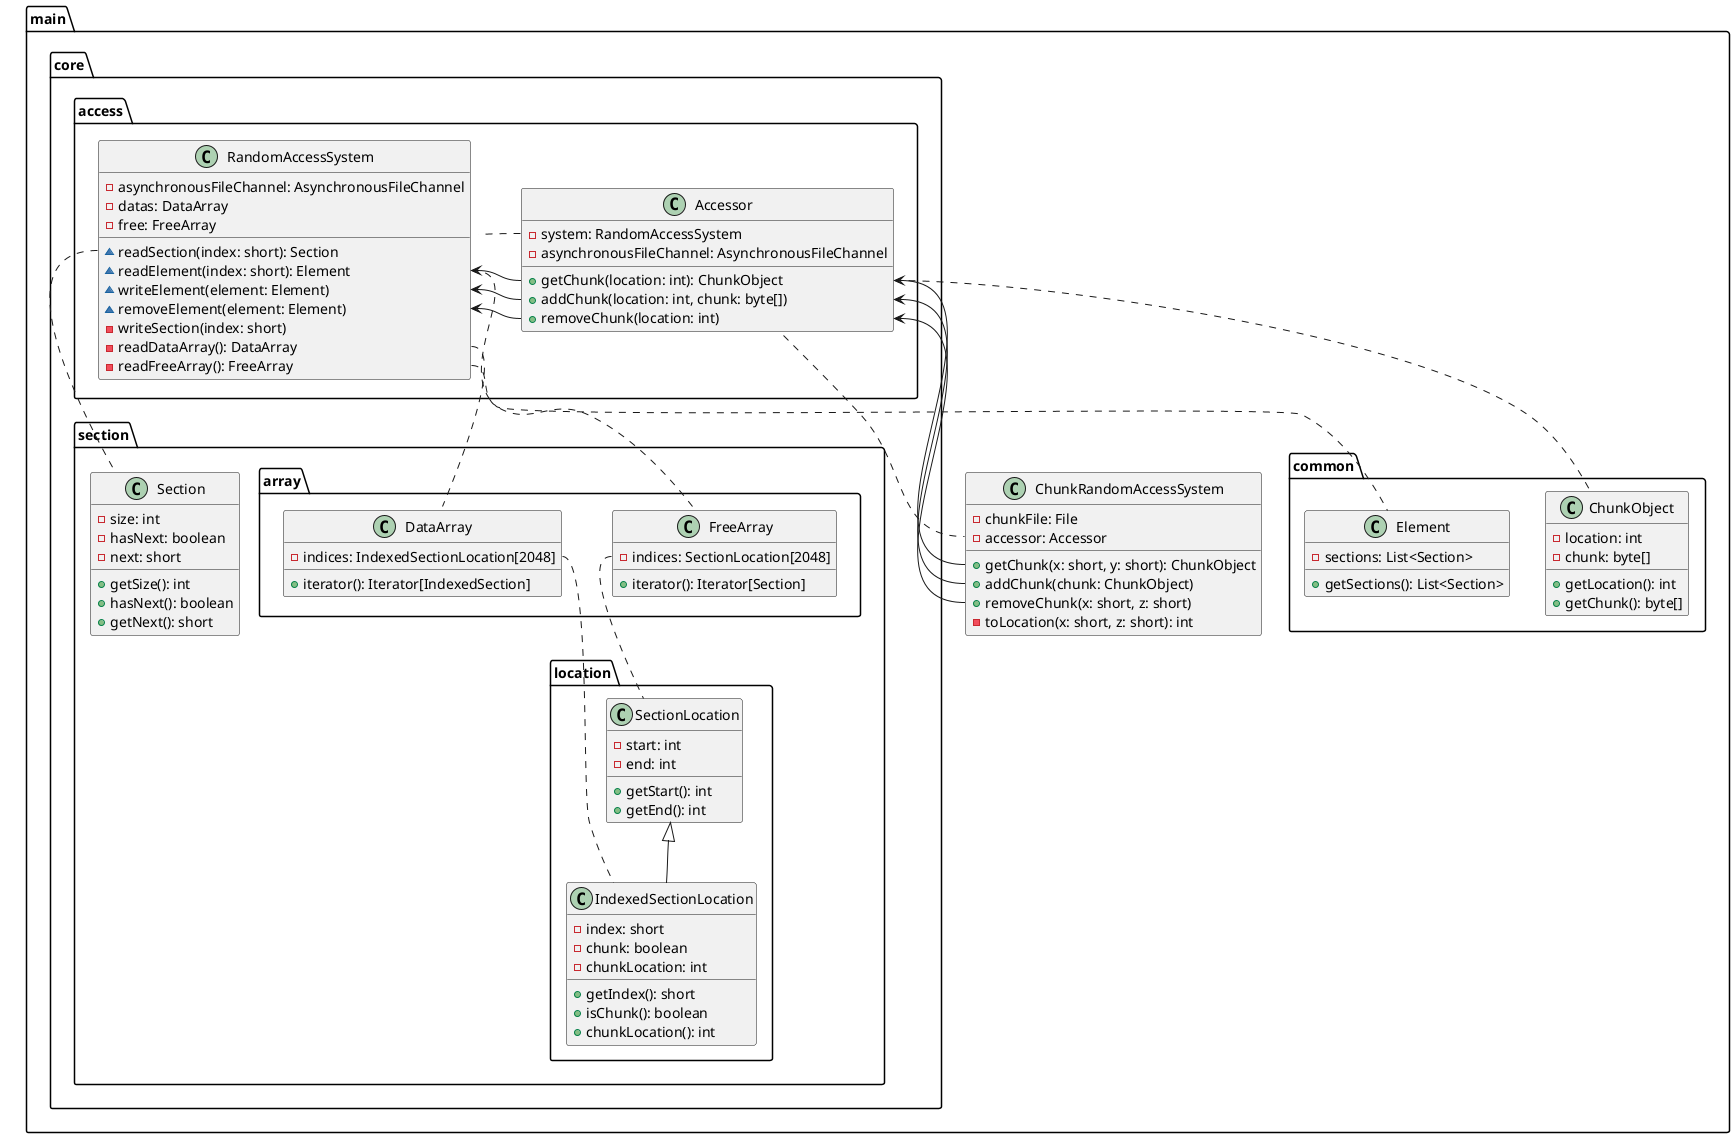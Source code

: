 @startuml

package main {
    package common {
        class ChunkObject {
            -location: int
            -chunk: byte[]

            +getLocation(): int
            +getChunk(): byte[]
        }

        class Element {
            -sections: List<Section>

            +getSections(): List<Section>
        }
    }
    package core {
        package section {
            package array {
                class DataArray {
                    -indices: IndexedSectionLocation[2048]

                    +iterator(): Iterator[IndexedSection]
                }

                class FreeArray {
                    -indices: SectionLocation[2048]

                    +iterator(): Iterator[Section]
                }
            }
            class Section {
                -size: int
                -hasNext: boolean
                -next: short

                +getSize(): int
                +hasNext(): boolean
                +getNext(): short
            }
            package location {
                class SectionLocation {
                    -start: int
                    -end: int

                    +getStart(): int
                    +getEnd(): int
                }

                class IndexedSectionLocation {
                    -index: short
                    -chunk: boolean
                    -chunkLocation: int

                    +getIndex(): short
                    +isChunk(): boolean
                    +chunkLocation(): int
                }

                IndexedSectionLocation -up-|> SectionLocation
            }
            FreeArray::indices .down. SectionLocation
            DataArray::indices .down. IndexedSectionLocation
        }
        package access {
            class RandomAccessSystem {
                -asynchronousFileChannel: AsynchronousFileChannel
                -datas: DataArray
                -free: FreeArray

                ~readSection(index: short): Section
                ~readElement(index: short): Element
                ~writeElement(element: Element)
                ~removeElement(element: Element)
                -writeSection(index: short)
                -readDataArray(): DataArray
                -readFreeArray(): FreeArray
            }
            class Accessor {
                -system: RandomAccessSystem
                -asynchronousFileChannel: AsynchronousFileChannel

                +getChunk(location: int): ChunkObject
                +addChunk(location: int, chunk: byte[])
                +removeChunk(location: int)
            }
            Accessor::getChunk .. ChunkObject
            Accessor::getChunk --> RandomAccessSystem::readElement
            Accessor::system .. RandomAccessSystem
            Accessor::removeChunk -> RandomAccessSystem::removeElement
            Accessor::addChunk -> RandomAccessSystem::writeElement
            RandomAccessSystem::readSection .. Section
            RandomAccessSystem::readElement .. Element
            RandomAccessSystem::readDataArray .. DataArray
            RandomAccessSystem::readFreeArray .. FreeArray
        }
    }
    class ChunkRandomAccessSystem {
        -chunkFile: File
        -accessor: Accessor

        +getChunk(x: short, y: short): ChunkObject
        +addChunk(chunk: ChunkObject)
        +removeChunk(x: short, z: short)
        -toLocation(x: short, z: short): int
    }

    ChunkRandomAccessSystem::accessor .up. Accessor
    ChunkRandomAccessSystem::getChunk -up-> Accessor::getChunk
    ChunkRandomAccessSystem::addChunk --> Accessor::addChunk
    ChunkRandomAccessSystem::removeChunk --> Accessor::removeChunk
}
@enduml